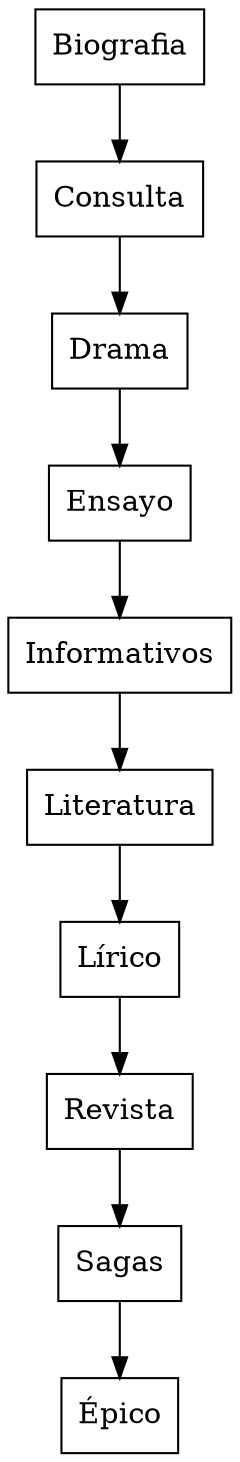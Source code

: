 digraph sls{
node [shape=record];
Biografia[label="Biografia " ]; 
Consulta[label="Consulta " ]; 
Biografia ->Consulta
;Drama[label="Drama " ]; 
Consulta ->Drama
;Ensayo[label="Ensayo " ]; 
Drama ->Ensayo
;Informativos[label="Informativos " ]; 
Ensayo ->Informativos
;Literatura[label="Literatura " ]; 
Informativos ->Literatura
;Lírico[label="Lírico " ]; 
Literatura ->Lírico
;Revista[label="Revista " ]; 
Lírico ->Revista
;Sagas[label="Sagas " ]; 
Revista ->Sagas
;Épico[label="Épico " ]; 
Sagas ->Épico
;
}
